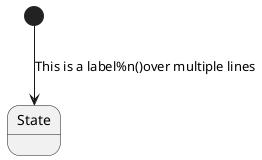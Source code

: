 {
  "sha1": "7gs4x2ylr18nqng63y0upaj4qp2kfrf",
  "insertion": {
    "when": "2024-05-30T20:48:21.202Z",
    "url": "https://github.com/plantuml/plantuml/issues/210",
    "user": "plantuml@gmail.com"
  }
}
@startuml
skinparam stateMessageAlignment left
[*] --> State : This is a label%n()over multiple lines

@enduml
